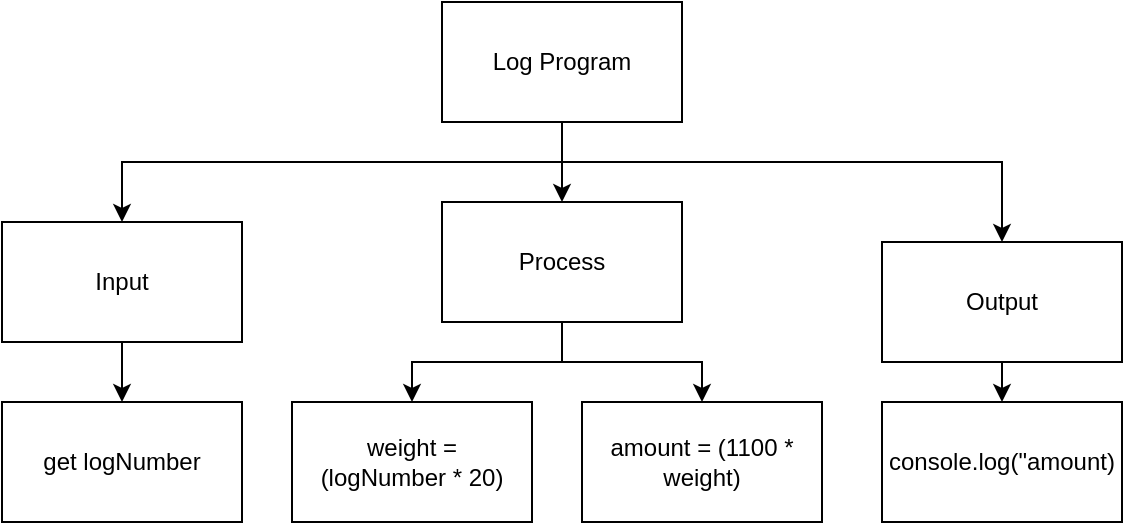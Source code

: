 <mxfile>
    <diagram id="M8WhSbIcOK3nKUVIzFYr" name="Page-1">
        <mxGraphModel dx="594" dy="561" grid="1" gridSize="10" guides="1" tooltips="1" connect="1" arrows="1" fold="1" page="1" pageScale="1" pageWidth="827" pageHeight="1169" math="0" shadow="0">
            <root>
                <mxCell id="0"/>
                <mxCell id="1" parent="0"/>
                <mxCell id="20" value="" style="edgeStyle=none;html=1;" parent="1" source="2" target="10" edge="1">
                    <mxGeometry relative="1" as="geometry"/>
                </mxCell>
                <mxCell id="2" value="Input" style="rounded=0;whiteSpace=wrap;html=1;" parent="1" vertex="1">
                    <mxGeometry x="60" y="120" width="120" height="60" as="geometry"/>
                </mxCell>
                <mxCell id="4" style="edgeStyle=none;html=1;entryX=0.5;entryY=0;entryDx=0;entryDy=0;rounded=0;" parent="1" target="2" edge="1">
                    <mxGeometry relative="1" as="geometry">
                        <mxPoint x="320" y="90" as="sourcePoint"/>
                        <Array as="points">
                            <mxPoint x="120" y="90"/>
                        </Array>
                    </mxGeometry>
                </mxCell>
                <mxCell id="8" style="edgeStyle=none;rounded=0;html=1;entryX=0.5;entryY=0;entryDx=0;entryDy=0;" parent="1" target="7" edge="1">
                    <mxGeometry relative="1" as="geometry">
                        <mxPoint x="320" y="90" as="sourcePoint"/>
                        <Array as="points">
                            <mxPoint x="560" y="90"/>
                        </Array>
                    </mxGeometry>
                </mxCell>
                <mxCell id="9" value="" style="edgeStyle=none;rounded=0;html=1;" parent="1" source="3" target="5" edge="1">
                    <mxGeometry relative="1" as="geometry"/>
                </mxCell>
                <mxCell id="3" value="Log Program" style="rounded=0;whiteSpace=wrap;html=1;" parent="1" vertex="1">
                    <mxGeometry x="280" y="10" width="120" height="60" as="geometry"/>
                </mxCell>
                <mxCell id="24" style="edgeStyle=none;html=1;entryX=0.5;entryY=0;entryDx=0;entryDy=0;rounded=0;" parent="1" source="5" target="19" edge="1">
                    <mxGeometry relative="1" as="geometry">
                        <Array as="points">
                            <mxPoint x="340" y="190"/>
                            <mxPoint x="265" y="190"/>
                        </Array>
                    </mxGeometry>
                </mxCell>
                <mxCell id="25" style="edgeStyle=none;rounded=0;html=1;entryX=0.5;entryY=0;entryDx=0;entryDy=0;" parent="1" target="21" edge="1">
                    <mxGeometry relative="1" as="geometry">
                        <mxPoint x="340" y="190" as="sourcePoint"/>
                        <Array as="points">
                            <mxPoint x="410" y="190"/>
                        </Array>
                    </mxGeometry>
                </mxCell>
                <mxCell id="5" value="Process" style="rounded=0;whiteSpace=wrap;html=1;" parent="1" vertex="1">
                    <mxGeometry x="280" y="110" width="120" height="60" as="geometry"/>
                </mxCell>
                <mxCell id="26" value="" style="edgeStyle=none;rounded=0;html=1;" parent="1" source="7" target="22" edge="1">
                    <mxGeometry relative="1" as="geometry"/>
                </mxCell>
                <mxCell id="7" value="Output" style="rounded=0;whiteSpace=wrap;html=1;" parent="1" vertex="1">
                    <mxGeometry x="500" y="130" width="120" height="60" as="geometry"/>
                </mxCell>
                <mxCell id="10" value="get logNumber" style="rounded=0;whiteSpace=wrap;html=1;" parent="1" vertex="1">
                    <mxGeometry x="60" y="210" width="120" height="60" as="geometry"/>
                </mxCell>
                <mxCell id="19" value="weight = (logNumber&amp;nbsp;* 20)" style="rounded=0;whiteSpace=wrap;html=1;" parent="1" vertex="1">
                    <mxGeometry x="205" y="210" width="120" height="60" as="geometry"/>
                </mxCell>
                <mxCell id="21" value="amount = (1100 * weight)" style="rounded=0;whiteSpace=wrap;html=1;" parent="1" vertex="1">
                    <mxGeometry x="350" y="210" width="120" height="60" as="geometry"/>
                </mxCell>
                <mxCell id="22" value="console.log(&quot;amount)" style="rounded=0;whiteSpace=wrap;html=1;" parent="1" vertex="1">
                    <mxGeometry x="500" y="210" width="120" height="60" as="geometry"/>
                </mxCell>
            </root>
        </mxGraphModel>
    </diagram>
</mxfile>